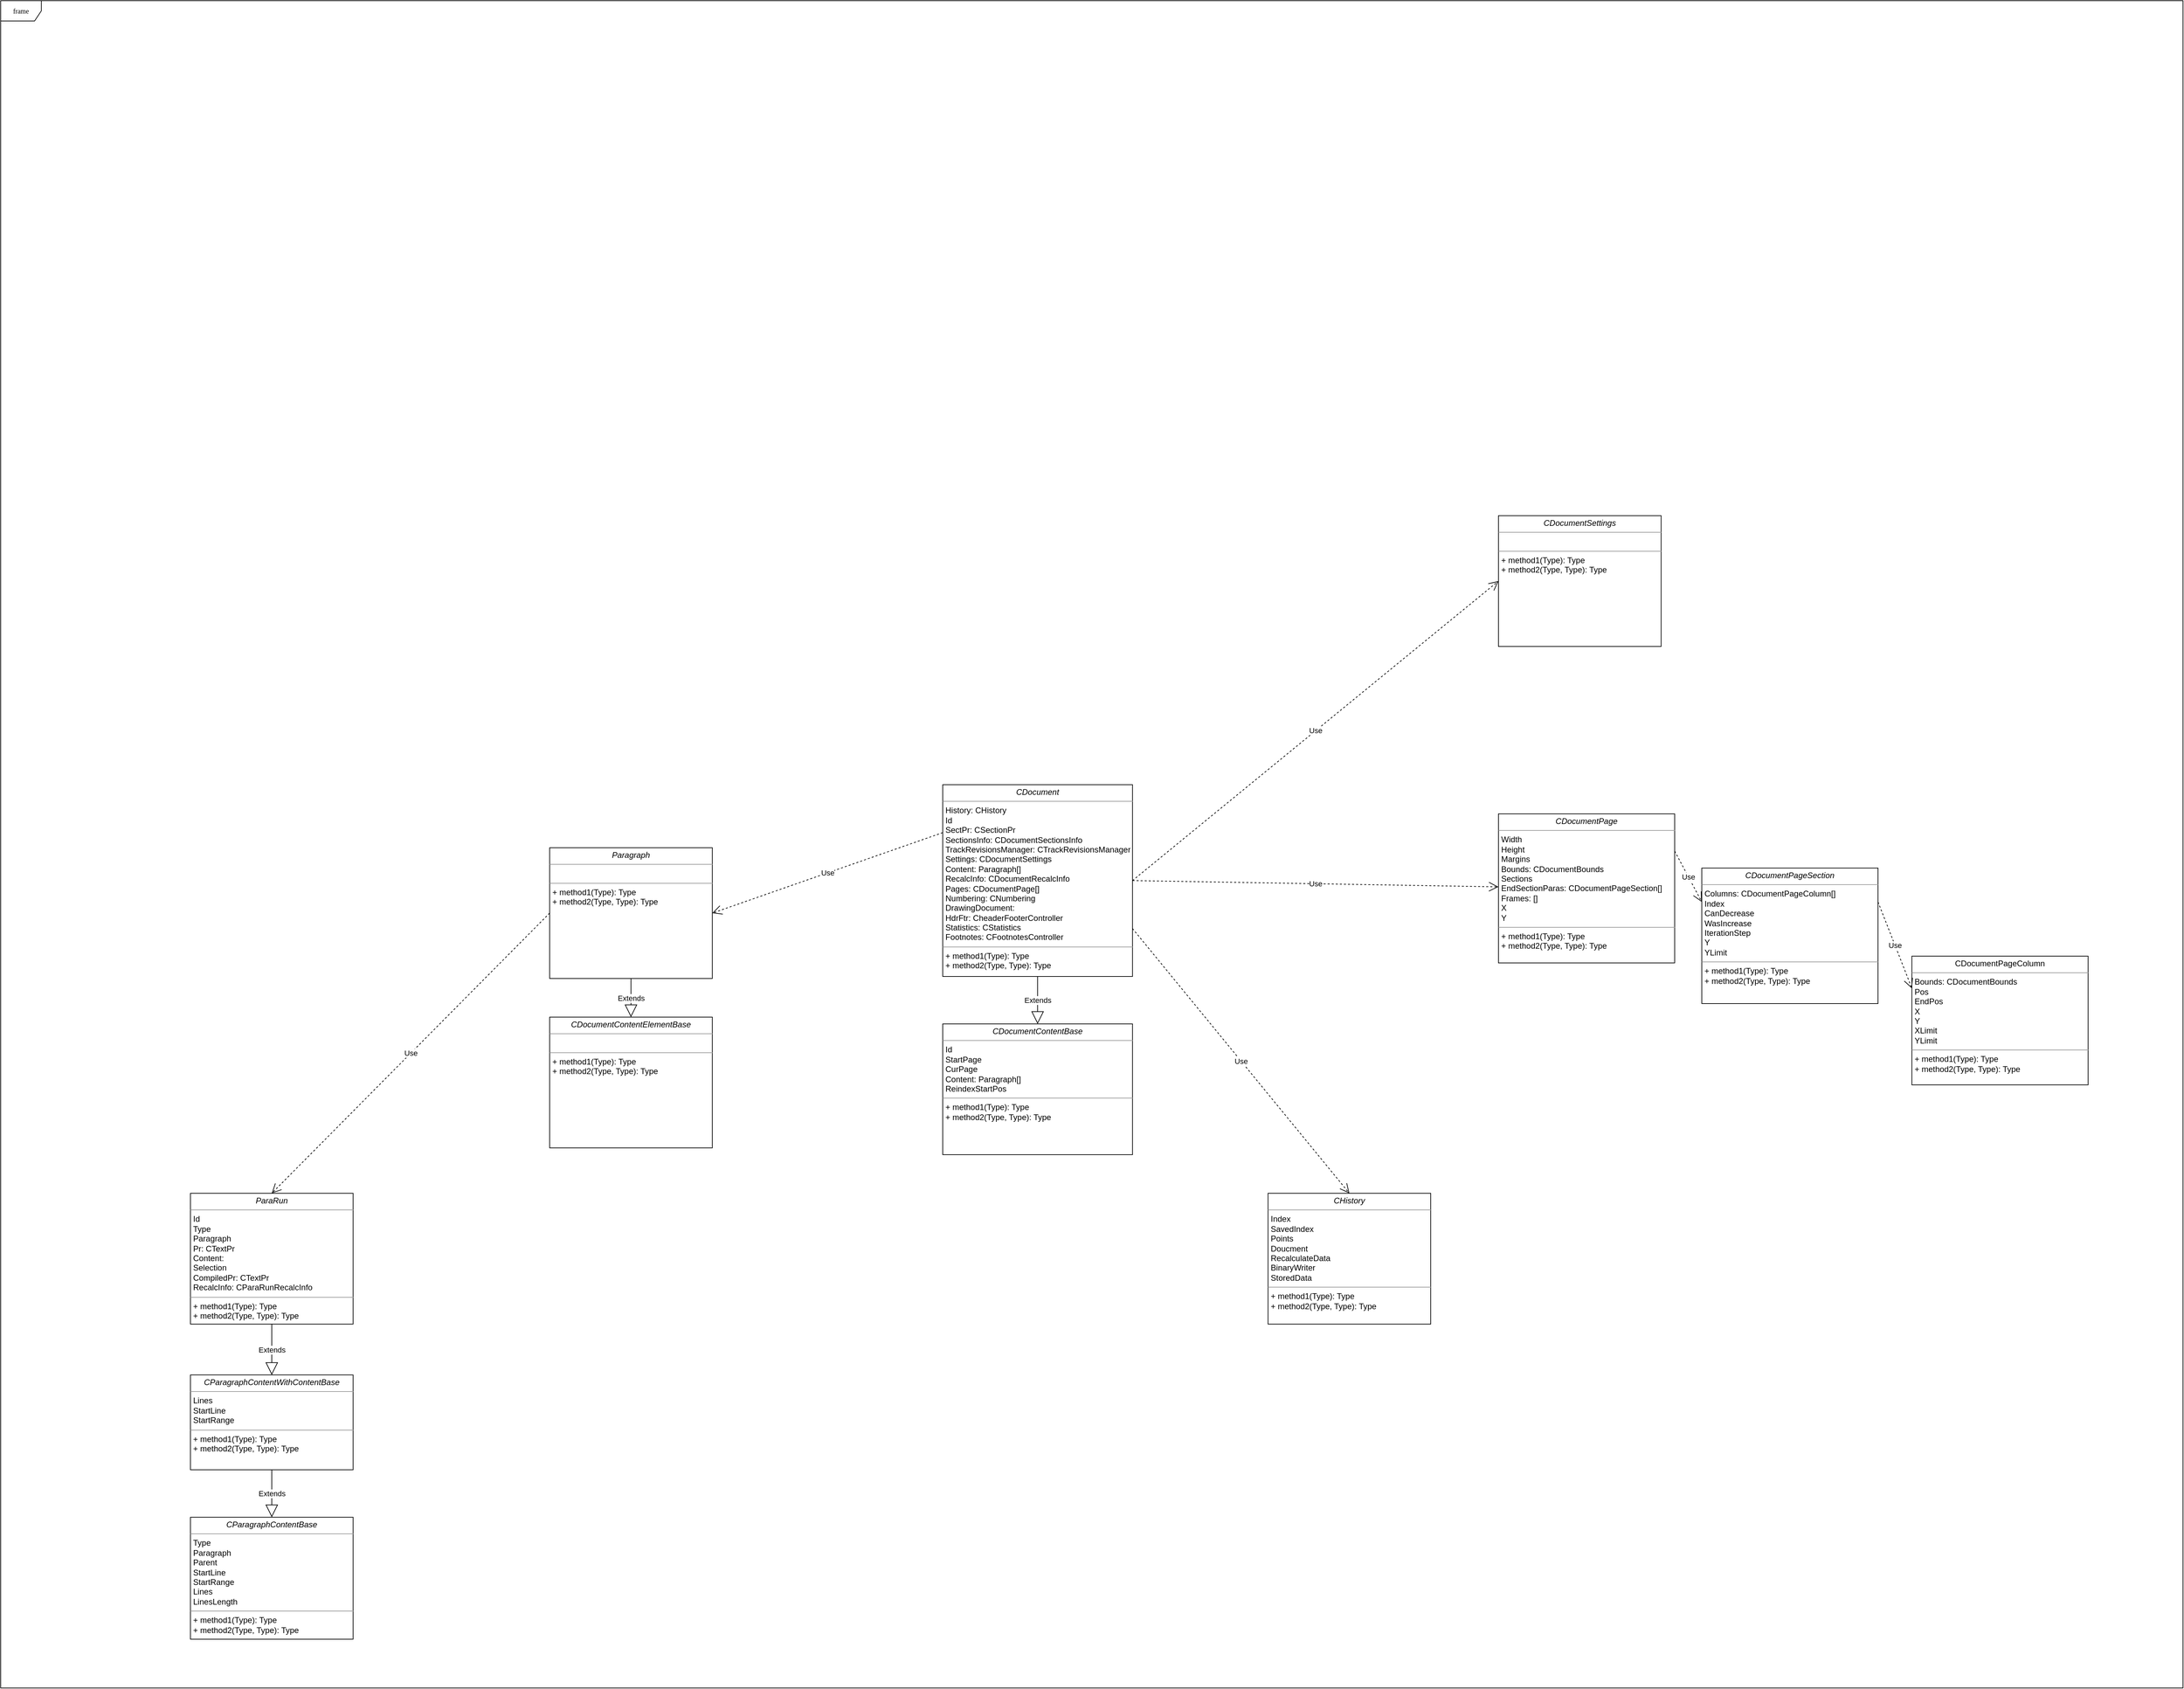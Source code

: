 <mxfile version="17.4.5" type="github">
  <diagram name="Page-1" id="c4acf3e9-155e-7222-9cf6-157b1a14988f">
    <mxGraphModel dx="1551" dy="3603" grid="1" gridSize="10" guides="1" tooltips="1" connect="1" arrows="1" fold="1" page="1" pageScale="1" pageWidth="850" pageHeight="1100" background="none" math="0" shadow="0">
      <root>
        <mxCell id="0" />
        <mxCell id="1" parent="0" />
        <mxCell id="17acba5748e5396b-1" value="frame" style="shape=umlFrame;whiteSpace=wrap;html=1;rounded=0;shadow=0;comic=0;labelBackgroundColor=none;strokeWidth=1;fontFamily=Verdana;fontSize=10;align=center;" parent="1" vertex="1">
          <mxGeometry x="40" y="-1560" width="3220" height="2490" as="geometry" />
        </mxCell>
        <mxCell id="5d2195bd80daf111-18" value="&lt;p style=&quot;margin: 0px ; margin-top: 4px ; text-align: center&quot;&gt;&lt;i&gt;ParaRun&lt;/i&gt;&lt;br&gt;&lt;/p&gt;&lt;hr size=&quot;1&quot;&gt;&lt;p style=&quot;margin: 0px ; margin-left: 4px&quot;&gt;Id&lt;br&gt;&lt;/p&gt;&lt;p style=&quot;margin: 0px ; margin-left: 4px&quot;&gt;Type&lt;br&gt;&lt;/p&gt;&lt;p style=&quot;margin: 0px ; margin-left: 4px&quot;&gt;Paragraph&lt;br&gt;&lt;/p&gt;&lt;p style=&quot;margin: 0px ; margin-left: 4px&quot;&gt;Pr:&amp;nbsp;CTextPr&lt;br&gt;&lt;/p&gt;&lt;p style=&quot;margin: 0px ; margin-left: 4px&quot;&gt;Content:&lt;br&gt;&lt;/p&gt;&lt;p style=&quot;margin: 0px ; margin-left: 4px&quot;&gt;Selection&lt;br&gt;&lt;/p&gt;&lt;p style=&quot;margin: 0px ; margin-left: 4px&quot;&gt;CompiledPr:&amp;nbsp;CTextPr&lt;br&gt;&lt;/p&gt;&lt;p style=&quot;margin: 0px ; margin-left: 4px&quot;&gt;RecalcInfo:&amp;nbsp;CParaRunRecalcInfo&lt;br&gt;&lt;/p&gt;&lt;hr size=&quot;1&quot;&gt;&lt;p style=&quot;margin: 0px ; margin-left: 4px&quot;&gt;+ method1(Type): Type&lt;br&gt;+ method2(Type, Type): Type&lt;/p&gt;" style="verticalAlign=top;align=left;overflow=fill;fontSize=12;fontFamily=Helvetica;html=1;rounded=0;shadow=0;comic=0;labelBackgroundColor=none;strokeWidth=1" parent="1" vertex="1">
          <mxGeometry x="320" y="200" width="240" height="193" as="geometry" />
        </mxCell>
        <mxCell id="5d2195bd80daf111-19" value="&lt;p style=&quot;margin: 0px ; margin-top: 4px ; text-align: center&quot;&gt;&lt;i&gt;CParagraphContentWithContentBase&lt;/i&gt;&lt;br&gt;&lt;/p&gt;&lt;hr size=&quot;1&quot;&gt;&lt;p style=&quot;margin: 0px ; margin-left: 4px&quot;&gt;Lines&lt;br&gt;&lt;/p&gt;&lt;p style=&quot;margin: 0px ; margin-left: 4px&quot;&gt;StartLine&lt;br&gt;&lt;/p&gt;&lt;p style=&quot;margin: 0px ; margin-left: 4px&quot;&gt;StartRange&lt;br&gt;&lt;/p&gt;&lt;hr size=&quot;1&quot;&gt;&lt;p style=&quot;margin: 0px ; margin-left: 4px&quot;&gt;+ method1(Type): Type&lt;br&gt;+ method2(Type, Type): Type&lt;/p&gt;" style="verticalAlign=top;align=left;overflow=fill;fontSize=12;fontFamily=Helvetica;html=1;rounded=0;shadow=0;comic=0;labelBackgroundColor=none;strokeWidth=1" parent="1" vertex="1">
          <mxGeometry x="320" y="468" width="240" height="140" as="geometry" />
        </mxCell>
        <mxCell id="5d2195bd80daf111-20" value="&lt;p style=&quot;margin: 0px ; margin-top: 4px ; text-align: center&quot;&gt;&lt;i&gt;CParagraphContentBase&lt;/i&gt;&lt;br&gt;&lt;/p&gt;&lt;hr size=&quot;1&quot;&gt;&lt;p style=&quot;margin: 0px ; margin-left: 4px&quot;&gt;Type&lt;/p&gt;&lt;p style=&quot;margin: 0px ; margin-left: 4px&quot;&gt;Paragraph&lt;/p&gt;&lt;p style=&quot;margin: 0px ; margin-left: 4px&quot;&gt;Parent&lt;/p&gt;&lt;p style=&quot;margin: 0px ; margin-left: 4px&quot;&gt;StartLine&lt;/p&gt;&lt;p style=&quot;margin: 0px ; margin-left: 4px&quot;&gt;StartRange&lt;/p&gt;&lt;p style=&quot;margin: 0px ; margin-left: 4px&quot;&gt;Lines&lt;/p&gt;&lt;p style=&quot;margin: 0px ; margin-left: 4px&quot;&gt;LinesLength&lt;br&gt;&lt;/p&gt;&lt;hr size=&quot;1&quot;&gt;&lt;p style=&quot;margin: 0px ; margin-left: 4px&quot;&gt;+ method1(Type): Type&lt;br&gt;+ method2(Type, Type): Type&lt;/p&gt;" style="verticalAlign=top;align=left;overflow=fill;fontSize=12;fontFamily=Helvetica;html=1;rounded=0;shadow=0;comic=0;labelBackgroundColor=none;strokeWidth=1" parent="1" vertex="1">
          <mxGeometry x="320" y="678" width="240" height="180" as="geometry" />
        </mxCell>
        <mxCell id="rOIFRHe8VLQ3YzvAQcVB-1" value="Extends" style="endArrow=block;endSize=16;endFill=0;html=1;rounded=0;exitX=0.5;exitY=1;exitDx=0;exitDy=0;" parent="1" source="5d2195bd80daf111-19" target="5d2195bd80daf111-20" edge="1">
          <mxGeometry width="160" relative="1" as="geometry">
            <mxPoint x="430" y="628" as="sourcePoint" />
            <mxPoint x="590" y="628" as="targetPoint" />
          </mxGeometry>
        </mxCell>
        <mxCell id="rOIFRHe8VLQ3YzvAQcVB-2" value="Extends" style="endArrow=block;endSize=16;endFill=0;html=1;rounded=0;exitX=0.5;exitY=1;exitDx=0;exitDy=0;entryX=0.5;entryY=0;entryDx=0;entryDy=0;" parent="1" source="5d2195bd80daf111-18" target="5d2195bd80daf111-19" edge="1">
          <mxGeometry width="160" relative="1" as="geometry">
            <mxPoint x="450" y="618" as="sourcePoint" />
            <mxPoint x="450" y="688" as="targetPoint" />
          </mxGeometry>
        </mxCell>
        <mxCell id="QSOAwk3Hs2mggnhzZddL-1" value="&lt;p style=&quot;margin: 0px ; margin-top: 4px ; text-align: center&quot;&gt;&lt;i&gt;CDocument&lt;/i&gt;&lt;br&gt;&lt;/p&gt;&lt;hr size=&quot;1&quot;&gt;&lt;p style=&quot;margin: 0px ; margin-left: 4px&quot;&gt;History: CHistory&lt;br&gt;&lt;/p&gt;&lt;p style=&quot;margin: 0px ; margin-left: 4px&quot;&gt;Id&lt;br&gt;&lt;/p&gt;&lt;p style=&quot;margin: 0px ; margin-left: 4px&quot;&gt;SectPr: CSectionPr&lt;br&gt;&lt;/p&gt;&lt;p style=&quot;margin: 0px ; margin-left: 4px&quot;&gt;SectionsInfo: CDocumentSectionsInfo&lt;br&gt;&lt;/p&gt;&lt;p style=&quot;margin: 0px ; margin-left: 4px&quot;&gt;TrackRevisionsManager: CTrackRevisionsManager&lt;br&gt;&lt;/p&gt;&lt;p style=&quot;margin: 0px ; margin-left: 4px&quot;&gt;Settings: CDocumentSettings&lt;br&gt;&lt;/p&gt;&lt;p style=&quot;margin: 0px ; margin-left: 4px&quot;&gt;Content: Paragraph[]&lt;/p&gt;&lt;p style=&quot;margin: 0px ; margin-left: 4px&quot;&gt;RecalcInfo: CDocumentRecalcInfo&lt;br&gt;Pages: CDocumentPage[]&lt;/p&gt;&lt;p style=&quot;margin: 0px ; margin-left: 4px&quot;&gt;Numbering: CNumbering&lt;/p&gt;&lt;p style=&quot;margin: 0px ; margin-left: 4px&quot;&gt;DrawingDocument:&amp;nbsp;&lt;/p&gt;&lt;p style=&quot;margin: 0px ; margin-left: 4px&quot;&gt;HdrFtr: CheaderFooterController&lt;/p&gt;&lt;p style=&quot;margin: 0px ; margin-left: 4px&quot;&gt;Statistics: CStatistics&lt;br&gt;Footnotes: CFootnotesController&lt;/p&gt;&lt;hr size=&quot;1&quot;&gt;&lt;p style=&quot;margin: 0px ; margin-left: 4px&quot;&gt;+ method1(Type): Type&lt;br&gt;+ method2(Type, Type): Type&lt;/p&gt;" style="verticalAlign=top;align=left;overflow=fill;fontSize=12;fontFamily=Helvetica;html=1;rounded=0;shadow=0;comic=0;labelBackgroundColor=none;strokeWidth=1" vertex="1" parent="1">
          <mxGeometry x="1430" y="-403" width="280" height="283" as="geometry" />
        </mxCell>
        <mxCell id="QSOAwk3Hs2mggnhzZddL-2" value="&lt;p style=&quot;margin: 0px ; margin-top: 4px ; text-align: center&quot;&gt;&lt;i&gt;CDocumentContentBase&lt;/i&gt;&lt;br&gt;&lt;/p&gt;&lt;hr size=&quot;1&quot;&gt;&lt;p style=&quot;margin: 0px ; margin-left: 4px&quot;&gt;Id&lt;/p&gt;&lt;p style=&quot;margin: 0px ; margin-left: 4px&quot;&gt;StartPage&lt;/p&gt;&lt;p style=&quot;margin: 0px ; margin-left: 4px&quot;&gt;CurPage&lt;/p&gt;&lt;p style=&quot;margin: 0px ; margin-left: 4px&quot;&gt;Content: Paragraph[]&lt;/p&gt;&lt;p style=&quot;margin: 0px ; margin-left: 4px&quot;&gt;ReindexStartPos&lt;/p&gt;&lt;hr size=&quot;1&quot;&gt;&lt;p style=&quot;margin: 0px ; margin-left: 4px&quot;&gt;+ method1(Type): Type&lt;br&gt;+ method2(Type, Type): Type&lt;/p&gt;" style="verticalAlign=top;align=left;overflow=fill;fontSize=12;fontFamily=Helvetica;html=1;rounded=0;shadow=0;comic=0;labelBackgroundColor=none;strokeWidth=1" vertex="1" parent="1">
          <mxGeometry x="1430" y="-50" width="280" height="193" as="geometry" />
        </mxCell>
        <mxCell id="QSOAwk3Hs2mggnhzZddL-3" value="&lt;p style=&quot;margin: 0px ; margin-top: 4px ; text-align: center&quot;&gt;&lt;i&gt;CDocumentSettings&lt;/i&gt;&lt;br&gt;&lt;/p&gt;&lt;hr size=&quot;1&quot;&gt;&lt;p style=&quot;margin: 0px ; margin-left: 4px&quot;&gt;&lt;br&gt;&lt;/p&gt;&lt;hr size=&quot;1&quot;&gt;&lt;p style=&quot;margin: 0px ; margin-left: 4px&quot;&gt;+ method1(Type): Type&lt;br&gt;+ method2(Type, Type): Type&lt;/p&gt;" style="verticalAlign=top;align=left;overflow=fill;fontSize=12;fontFamily=Helvetica;html=1;rounded=0;shadow=0;comic=0;labelBackgroundColor=none;strokeWidth=1" vertex="1" parent="1">
          <mxGeometry x="2250" y="-800" width="240" height="193" as="geometry" />
        </mxCell>
        <mxCell id="QSOAwk3Hs2mggnhzZddL-4" value="Extends" style="endArrow=block;endSize=16;endFill=0;html=1;rounded=0;exitX=0.5;exitY=1;exitDx=0;exitDy=0;" edge="1" parent="1" source="QSOAwk3Hs2mggnhzZddL-1" target="QSOAwk3Hs2mggnhzZddL-2">
          <mxGeometry width="160" relative="1" as="geometry">
            <mxPoint x="1260" y="-200" as="sourcePoint" />
            <mxPoint x="1260" y="-125" as="targetPoint" />
          </mxGeometry>
        </mxCell>
        <mxCell id="QSOAwk3Hs2mggnhzZddL-5" value="Use" style="endArrow=open;endSize=12;dashed=1;html=1;rounded=0;exitX=1;exitY=0.5;exitDx=0;exitDy=0;entryX=0;entryY=0.5;entryDx=0;entryDy=0;" edge="1" parent="1" source="QSOAwk3Hs2mggnhzZddL-1" target="QSOAwk3Hs2mggnhzZddL-3">
          <mxGeometry width="160" relative="1" as="geometry">
            <mxPoint x="1690" y="-310" as="sourcePoint" />
            <mxPoint x="1850" y="-310" as="targetPoint" />
          </mxGeometry>
        </mxCell>
        <mxCell id="QSOAwk3Hs2mggnhzZddL-6" value="&lt;p style=&quot;margin: 0px ; margin-top: 4px ; text-align: center&quot;&gt;&lt;i&gt;Paragraph&lt;/i&gt;&lt;br&gt;&lt;/p&gt;&lt;hr size=&quot;1&quot;&gt;&lt;p style=&quot;margin: 0px ; margin-left: 4px&quot;&gt;&lt;br&gt;&lt;/p&gt;&lt;hr size=&quot;1&quot;&gt;&lt;p style=&quot;margin: 0px ; margin-left: 4px&quot;&gt;+ method1(Type): Type&lt;br&gt;+ method2(Type, Type): Type&lt;/p&gt;" style="verticalAlign=top;align=left;overflow=fill;fontSize=12;fontFamily=Helvetica;html=1;rounded=0;shadow=0;comic=0;labelBackgroundColor=none;strokeWidth=1" vertex="1" parent="1">
          <mxGeometry x="850" y="-310" width="240" height="193" as="geometry" />
        </mxCell>
        <mxCell id="QSOAwk3Hs2mggnhzZddL-7" value="Use" style="endArrow=open;endSize=12;dashed=1;html=1;rounded=0;exitX=0;exitY=0.5;exitDx=0;exitDy=0;entryX=0.5;entryY=0;entryDx=0;entryDy=0;" edge="1" parent="1" source="QSOAwk3Hs2mggnhzZddL-6" target="5d2195bd80daf111-18">
          <mxGeometry width="160" relative="1" as="geometry">
            <mxPoint x="1400" y="33.5" as="sourcePoint" />
            <mxPoint x="1650" y="-93.5" as="targetPoint" />
          </mxGeometry>
        </mxCell>
        <mxCell id="QSOAwk3Hs2mggnhzZddL-8" value="Use" style="endArrow=open;endSize=12;dashed=1;html=1;rounded=0;exitX=0;exitY=0.25;exitDx=0;exitDy=0;entryX=1;entryY=0.5;entryDx=0;entryDy=0;" edge="1" parent="1" source="QSOAwk3Hs2mggnhzZddL-1" target="QSOAwk3Hs2mggnhzZddL-6">
          <mxGeometry width="160" relative="1" as="geometry">
            <mxPoint x="980" y="-107" as="sourcePoint" />
            <mxPoint x="980" y="-63" as="targetPoint" />
          </mxGeometry>
        </mxCell>
        <mxCell id="QSOAwk3Hs2mggnhzZddL-9" value="&lt;p style=&quot;margin: 0px ; margin-top: 4px ; text-align: center&quot;&gt;&lt;i&gt;CDocumentPage&lt;/i&gt;&lt;br&gt;&lt;/p&gt;&lt;hr size=&quot;1&quot;&gt;&lt;p style=&quot;margin: 0px ; margin-left: 4px&quot;&gt;Width&lt;/p&gt;&lt;p style=&quot;margin: 0px ; margin-left: 4px&quot;&gt;Height&lt;/p&gt;&lt;p style=&quot;margin: 0px ; margin-left: 4px&quot;&gt;Margins&lt;/p&gt;&lt;p style=&quot;margin: 0px ; margin-left: 4px&quot;&gt;Bounds: CDocumentBounds&lt;/p&gt;&lt;p style=&quot;margin: 0px ; margin-left: 4px&quot;&gt;Sections&lt;/p&gt;&lt;p style=&quot;margin: 0px ; margin-left: 4px&quot;&gt;EndSectionParas: CDocumentPageSection[]&lt;/p&gt;&lt;p style=&quot;margin: 0px ; margin-left: 4px&quot;&gt;Frames: []&lt;/p&gt;&lt;p style=&quot;margin: 0px ; margin-left: 4px&quot;&gt;X&lt;/p&gt;&lt;p style=&quot;margin: 0px ; margin-left: 4px&quot;&gt;Y&lt;/p&gt;&lt;hr size=&quot;1&quot;&gt;&lt;p style=&quot;margin: 0px ; margin-left: 4px&quot;&gt;+ method1(Type): Type&lt;br&gt;+ method2(Type, Type): Type&lt;/p&gt;" style="verticalAlign=top;align=left;overflow=fill;fontSize=12;fontFamily=Helvetica;html=1;rounded=0;shadow=0;comic=0;labelBackgroundColor=none;strokeWidth=1" vertex="1" parent="1">
          <mxGeometry x="2250" y="-360" width="260" height="220" as="geometry" />
        </mxCell>
        <mxCell id="QSOAwk3Hs2mggnhzZddL-10" value="Use" style="endArrow=open;endSize=12;dashed=1;html=1;rounded=0;exitX=1;exitY=0.5;exitDx=0;exitDy=0;" edge="1" parent="1" source="QSOAwk3Hs2mggnhzZddL-1" target="QSOAwk3Hs2mggnhzZddL-9">
          <mxGeometry width="160" relative="1" as="geometry">
            <mxPoint x="1720" y="-251.5" as="sourcePoint" />
            <mxPoint x="1930" y="-503.5" as="targetPoint" />
          </mxGeometry>
        </mxCell>
        <mxCell id="QSOAwk3Hs2mggnhzZddL-11" value="&lt;p style=&quot;margin: 0px ; margin-top: 4px ; text-align: center&quot;&gt;&lt;i&gt;CDocumentPageSection&lt;/i&gt;&lt;br&gt;&lt;/p&gt;&lt;hr size=&quot;1&quot;&gt;&lt;p style=&quot;margin: 0px ; margin-left: 4px&quot;&gt;Columns: CDocumentPageColumn[]&lt;br&gt;Index&lt;/p&gt;&lt;p style=&quot;margin: 0px ; margin-left: 4px&quot;&gt;CanDecrease&lt;br&gt;WasIncrease&lt;br&gt;IterationStep&lt;br&gt;Y&lt;/p&gt;&lt;p style=&quot;margin: 0px ; margin-left: 4px&quot;&gt;YLimit&lt;/p&gt;&lt;hr size=&quot;1&quot;&gt;&lt;p style=&quot;margin: 0px ; margin-left: 4px&quot;&gt;+ method1(Type): Type&lt;br&gt;+ method2(Type, Type): Type&lt;/p&gt;" style="verticalAlign=top;align=left;overflow=fill;fontSize=12;fontFamily=Helvetica;html=1;rounded=0;shadow=0;comic=0;labelBackgroundColor=none;strokeWidth=1" vertex="1" parent="1">
          <mxGeometry x="2550" y="-280" width="260" height="200" as="geometry" />
        </mxCell>
        <mxCell id="QSOAwk3Hs2mggnhzZddL-12" value="Use" style="endArrow=open;endSize=12;dashed=1;html=1;rounded=0;exitX=1;exitY=0.25;exitDx=0;exitDy=0;entryX=0;entryY=0.25;entryDx=0;entryDy=0;" edge="1" parent="1" source="QSOAwk3Hs2mggnhzZddL-9" target="QSOAwk3Hs2mggnhzZddL-11">
          <mxGeometry width="160" relative="1" as="geometry">
            <mxPoint x="1720" y="-251.5" as="sourcePoint" />
            <mxPoint x="1930" y="-238.221" as="targetPoint" />
          </mxGeometry>
        </mxCell>
        <mxCell id="QSOAwk3Hs2mggnhzZddL-13" value="&lt;p style=&quot;margin: 0px ; margin-top: 4px ; text-align: center&quot;&gt;&lt;span style=&quot;text-align: left&quot;&gt;CDocumentPageColumn&lt;/span&gt;&lt;br&gt;&lt;/p&gt;&lt;hr size=&quot;1&quot;&gt;&lt;p style=&quot;margin: 0px ; margin-left: 4px&quot;&gt;Bounds: CDocumentBounds&lt;br&gt;Pos&lt;br&gt;EndPos&lt;br&gt;X&lt;/p&gt;&lt;p style=&quot;margin: 0px ; margin-left: 4px&quot;&gt;Y&lt;/p&gt;&lt;p style=&quot;margin: 0px ; margin-left: 4px&quot;&gt;XLimit&lt;br&gt;YLimit&lt;/p&gt;&lt;hr size=&quot;1&quot;&gt;&lt;p style=&quot;margin: 0px ; margin-left: 4px&quot;&gt;+ method1(Type): Type&lt;br&gt;+ method2(Type, Type): Type&lt;/p&gt;" style="verticalAlign=top;align=left;overflow=fill;fontSize=12;fontFamily=Helvetica;html=1;rounded=0;shadow=0;comic=0;labelBackgroundColor=none;strokeWidth=1" vertex="1" parent="1">
          <mxGeometry x="2860" y="-150" width="260" height="190" as="geometry" />
        </mxCell>
        <mxCell id="QSOAwk3Hs2mggnhzZddL-14" value="Use" style="endArrow=open;endSize=12;dashed=1;html=1;rounded=0;exitX=1;exitY=0.25;exitDx=0;exitDy=0;entryX=0;entryY=0.25;entryDx=0;entryDy=0;" edge="1" parent="1" source="QSOAwk3Hs2mggnhzZddL-11" target="QSOAwk3Hs2mggnhzZddL-13">
          <mxGeometry width="160" relative="1" as="geometry">
            <mxPoint x="2060" y="-120" as="sourcePoint" />
            <mxPoint x="2060" y="-40" as="targetPoint" />
          </mxGeometry>
        </mxCell>
        <mxCell id="QSOAwk3Hs2mggnhzZddL-15" value="&lt;p style=&quot;margin: 0px ; margin-top: 4px ; text-align: center&quot;&gt;&lt;i&gt;CHistory&lt;/i&gt;&lt;br&gt;&lt;/p&gt;&lt;hr size=&quot;1&quot;&gt;&lt;p style=&quot;margin: 0px ; margin-left: 4px&quot;&gt;Index&lt;/p&gt;&lt;p style=&quot;margin: 0px ; margin-left: 4px&quot;&gt;SavedIndex&lt;/p&gt;&lt;p style=&quot;margin: 0px ; margin-left: 4px&quot;&gt;Points&lt;/p&gt;&lt;p style=&quot;margin: 0px ; margin-left: 4px&quot;&gt;Doucment&lt;br&gt;RecalculateData&lt;/p&gt;&lt;p style=&quot;margin: 0px ; margin-left: 4px&quot;&gt;BinaryWriter&lt;/p&gt;&lt;p style=&quot;margin: 0px ; margin-left: 4px&quot;&gt;StoredData&lt;/p&gt;&lt;hr size=&quot;1&quot;&gt;&lt;p style=&quot;margin: 0px ; margin-left: 4px&quot;&gt;+ method1(Type): Type&lt;br&gt;+ method2(Type, Type): Type&lt;/p&gt;" style="verticalAlign=top;align=left;overflow=fill;fontSize=12;fontFamily=Helvetica;html=1;rounded=0;shadow=0;comic=0;labelBackgroundColor=none;strokeWidth=1" vertex="1" parent="1">
          <mxGeometry x="1910" y="200" width="240" height="193" as="geometry" />
        </mxCell>
        <mxCell id="QSOAwk3Hs2mggnhzZddL-16" value="Use" style="endArrow=open;endSize=12;dashed=1;html=1;rounded=0;exitX=1;exitY=0.75;exitDx=0;exitDy=0;entryX=0.5;entryY=0;entryDx=0;entryDy=0;" edge="1" parent="1" source="QSOAwk3Hs2mggnhzZddL-1" target="QSOAwk3Hs2mggnhzZddL-15">
          <mxGeometry width="160" relative="1" as="geometry">
            <mxPoint x="1720" y="-251.5" as="sourcePoint" />
            <mxPoint x="2260" y="-242.231" as="targetPoint" />
          </mxGeometry>
        </mxCell>
        <mxCell id="QSOAwk3Hs2mggnhzZddL-17" value="&lt;p style=&quot;margin: 0px ; margin-top: 4px ; text-align: center&quot;&gt;&lt;i&gt;CDocumentContentElementBase&lt;/i&gt;&lt;br&gt;&lt;/p&gt;&lt;hr size=&quot;1&quot;&gt;&lt;p style=&quot;margin: 0px ; margin-left: 4px&quot;&gt;&lt;br&gt;&lt;/p&gt;&lt;hr size=&quot;1&quot;&gt;&lt;p style=&quot;margin: 0px ; margin-left: 4px&quot;&gt;+ method1(Type): Type&lt;br&gt;+ method2(Type, Type): Type&lt;/p&gt;" style="verticalAlign=top;align=left;overflow=fill;fontSize=12;fontFamily=Helvetica;html=1;rounded=0;shadow=0;comic=0;labelBackgroundColor=none;strokeWidth=1" vertex="1" parent="1">
          <mxGeometry x="850" y="-60" width="240" height="193" as="geometry" />
        </mxCell>
        <mxCell id="QSOAwk3Hs2mggnhzZddL-19" value="Extends" style="endArrow=block;endSize=16;endFill=0;html=1;rounded=0;exitX=0.5;exitY=1;exitDx=0;exitDy=0;entryX=0.5;entryY=0;entryDx=0;entryDy=0;" edge="1" parent="1" source="QSOAwk3Hs2mggnhzZddL-6" target="QSOAwk3Hs2mggnhzZddL-17">
          <mxGeometry width="160" relative="1" as="geometry">
            <mxPoint x="450" y="403" as="sourcePoint" />
            <mxPoint x="450" y="478" as="targetPoint" />
          </mxGeometry>
        </mxCell>
      </root>
    </mxGraphModel>
  </diagram>
</mxfile>
